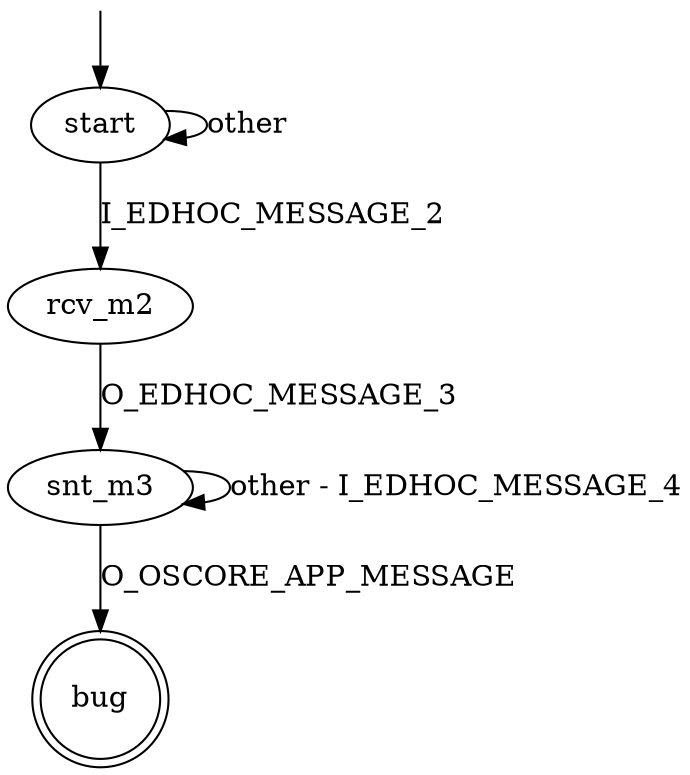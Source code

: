 digraph G {
start
bug [shape="doublecircle"]

start -> start [label="other"]
start -> rcv_m2 [label="I_EDHOC_MESSAGE_2"]

rcv_m2 -> snt_m3 [label="O_EDHOC_MESSAGE_3"]

snt_m3 -> snt_m3 [label="other - I_EDHOC_MESSAGE_4"]
snt_m3 -> bug [label="O_OSCORE_APP_MESSAGE"]

__start0 [label="" shape="none" width="0" height="0"];
__start0 -> start;
}
